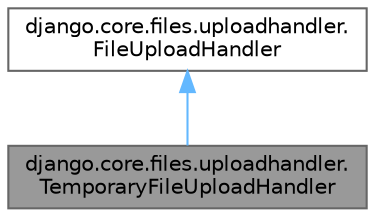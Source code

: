 digraph "django.core.files.uploadhandler.TemporaryFileUploadHandler"
{
 // LATEX_PDF_SIZE
  bgcolor="transparent";
  edge [fontname=Helvetica,fontsize=10,labelfontname=Helvetica,labelfontsize=10];
  node [fontname=Helvetica,fontsize=10,shape=box,height=0.2,width=0.4];
  Node1 [id="Node000001",label="django.core.files.uploadhandler.\lTemporaryFileUploadHandler",height=0.2,width=0.4,color="gray40", fillcolor="grey60", style="filled", fontcolor="black",tooltip=" "];
  Node2 -> Node1 [id="edge1_Node000001_Node000002",dir="back",color="steelblue1",style="solid",tooltip=" "];
  Node2 [id="Node000002",label="django.core.files.uploadhandler.\lFileUploadHandler",height=0.2,width=0.4,color="gray40", fillcolor="white", style="filled",URL="$classdjango_1_1core_1_1files_1_1uploadhandler_1_1_file_upload_handler.html",tooltip=" "];
}
